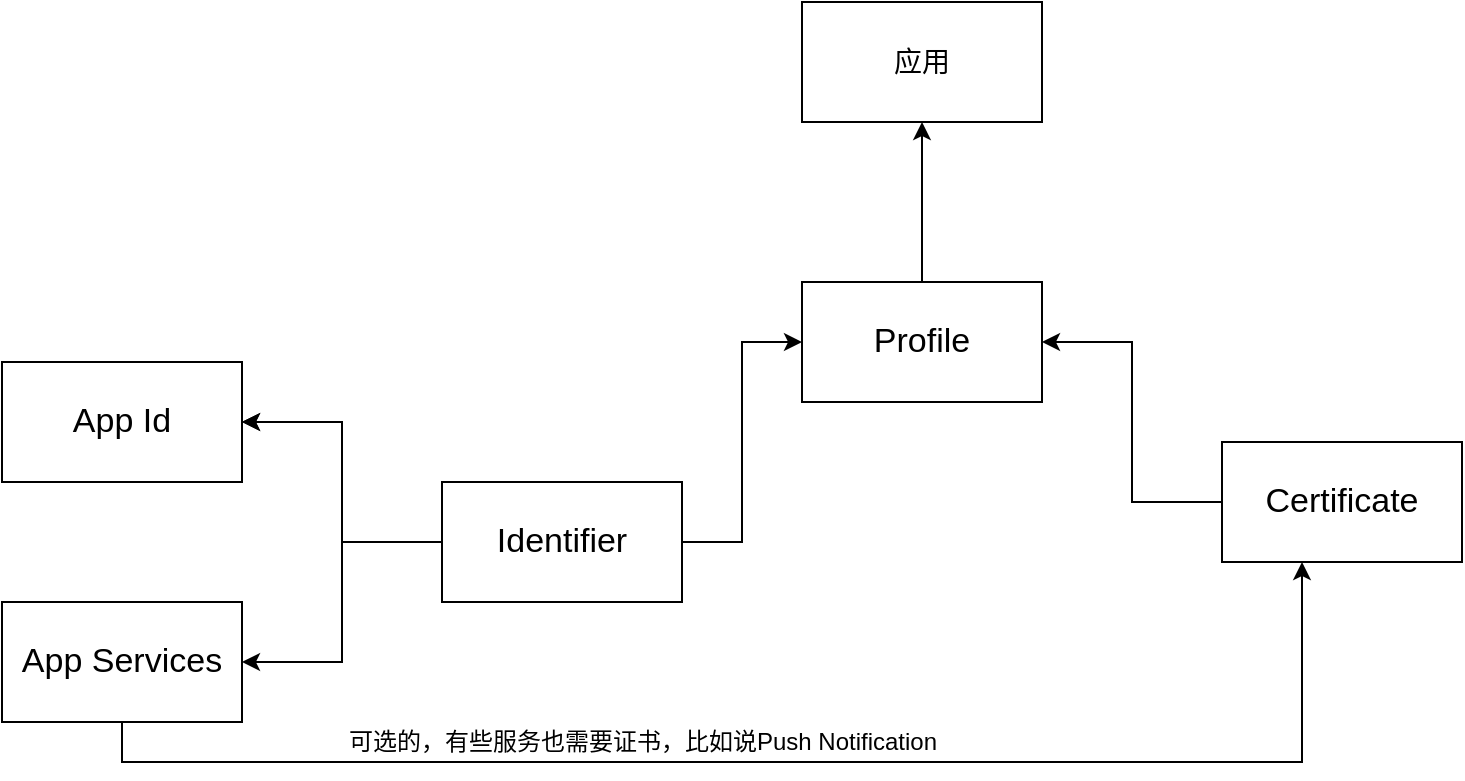 <mxfile version="21.0.2" type="device"><diagram name="第 1 页" id="e4U_uPqt2bR4bzOlXT0M"><mxGraphModel dx="1387" dy="788" grid="1" gridSize="10" guides="1" tooltips="1" connect="1" arrows="1" fold="1" page="1" pageScale="1" pageWidth="850" pageHeight="1100" math="0" shadow="0"><root><mxCell id="0"/><mxCell id="1" parent="0"/><mxCell id="v1v938lBfga4ceQJaPmX-7" value="" style="edgeStyle=orthogonalEdgeStyle;rounded=0;orthogonalLoop=1;jettySize=auto;html=1;" edge="1" parent="1" source="v1v938lBfga4ceQJaPmX-2" target="v1v938lBfga4ceQJaPmX-6"><mxGeometry relative="1" as="geometry"/></mxCell><mxCell id="v1v938lBfga4ceQJaPmX-8" value="" style="edgeStyle=orthogonalEdgeStyle;rounded=0;orthogonalLoop=1;jettySize=auto;html=1;" edge="1" parent="1" source="v1v938lBfga4ceQJaPmX-2" target="v1v938lBfga4ceQJaPmX-6"><mxGeometry relative="1" as="geometry"/></mxCell><mxCell id="v1v938lBfga4ceQJaPmX-10" style="edgeStyle=orthogonalEdgeStyle;rounded=0;orthogonalLoop=1;jettySize=auto;html=1;entryX=1;entryY=0.5;entryDx=0;entryDy=0;" edge="1" parent="1" source="v1v938lBfga4ceQJaPmX-2" target="v1v938lBfga4ceQJaPmX-9"><mxGeometry relative="1" as="geometry"/></mxCell><mxCell id="v1v938lBfga4ceQJaPmX-14" style="edgeStyle=orthogonalEdgeStyle;rounded=0;orthogonalLoop=1;jettySize=auto;html=1;entryX=0;entryY=0.5;entryDx=0;entryDy=0;" edge="1" parent="1" source="v1v938lBfga4ceQJaPmX-2" target="v1v938lBfga4ceQJaPmX-4"><mxGeometry relative="1" as="geometry"/></mxCell><mxCell id="v1v938lBfga4ceQJaPmX-2" value="Identifier" style="whiteSpace=wrap;html=1;fontSize=17;" vertex="1" parent="1"><mxGeometry x="270" y="490" width="120" height="60" as="geometry"/></mxCell><mxCell id="v1v938lBfga4ceQJaPmX-17" style="edgeStyle=orthogonalEdgeStyle;rounded=0;orthogonalLoop=1;jettySize=auto;html=1;entryX=0.5;entryY=1;entryDx=0;entryDy=0;" edge="1" parent="1" source="v1v938lBfga4ceQJaPmX-4" target="v1v938lBfga4ceQJaPmX-16"><mxGeometry relative="1" as="geometry"/></mxCell><mxCell id="v1v938lBfga4ceQJaPmX-4" value="Profile" style="whiteSpace=wrap;html=1;fontSize=17;" vertex="1" parent="1"><mxGeometry x="450" y="390" width="120" height="60" as="geometry"/></mxCell><mxCell id="v1v938lBfga4ceQJaPmX-15" style="edgeStyle=orthogonalEdgeStyle;rounded=0;orthogonalLoop=1;jettySize=auto;html=1;entryX=1;entryY=0.5;entryDx=0;entryDy=0;" edge="1" parent="1" source="v1v938lBfga4ceQJaPmX-5" target="v1v938lBfga4ceQJaPmX-4"><mxGeometry relative="1" as="geometry"/></mxCell><mxCell id="v1v938lBfga4ceQJaPmX-5" value="Certificate" style="whiteSpace=wrap;html=1;fontSize=17;" vertex="1" parent="1"><mxGeometry x="660" y="470" width="120" height="60" as="geometry"/></mxCell><mxCell id="v1v938lBfga4ceQJaPmX-6" value="App Id" style="whiteSpace=wrap;html=1;fontSize=17;" vertex="1" parent="1"><mxGeometry x="50" y="430" width="120" height="60" as="geometry"/></mxCell><mxCell id="v1v938lBfga4ceQJaPmX-11" style="edgeStyle=orthogonalEdgeStyle;rounded=0;orthogonalLoop=1;jettySize=auto;html=1;" edge="1" parent="1" source="v1v938lBfga4ceQJaPmX-9" target="v1v938lBfga4ceQJaPmX-5"><mxGeometry relative="1" as="geometry"><Array as="points"><mxPoint x="110" y="630"/><mxPoint x="700" y="630"/></Array></mxGeometry></mxCell><mxCell id="v1v938lBfga4ceQJaPmX-9" value="App Services" style="whiteSpace=wrap;html=1;fontSize=17;" vertex="1" parent="1"><mxGeometry x="50" y="550" width="120" height="60" as="geometry"/></mxCell><mxCell id="v1v938lBfga4ceQJaPmX-12" value="可选的，有些服务也需要证书，比如说Push Notification" style="text;html=1;align=center;verticalAlign=middle;resizable=0;points=[];autosize=1;strokeColor=none;fillColor=none;" vertex="1" parent="1"><mxGeometry x="210" y="605" width="320" height="30" as="geometry"/></mxCell><mxCell id="v1v938lBfga4ceQJaPmX-16" value="应用" style="whiteSpace=wrap;html=1;fontSize=14;" vertex="1" parent="1"><mxGeometry x="450" y="250" width="120" height="60" as="geometry"/></mxCell></root></mxGraphModel></diagram></mxfile>